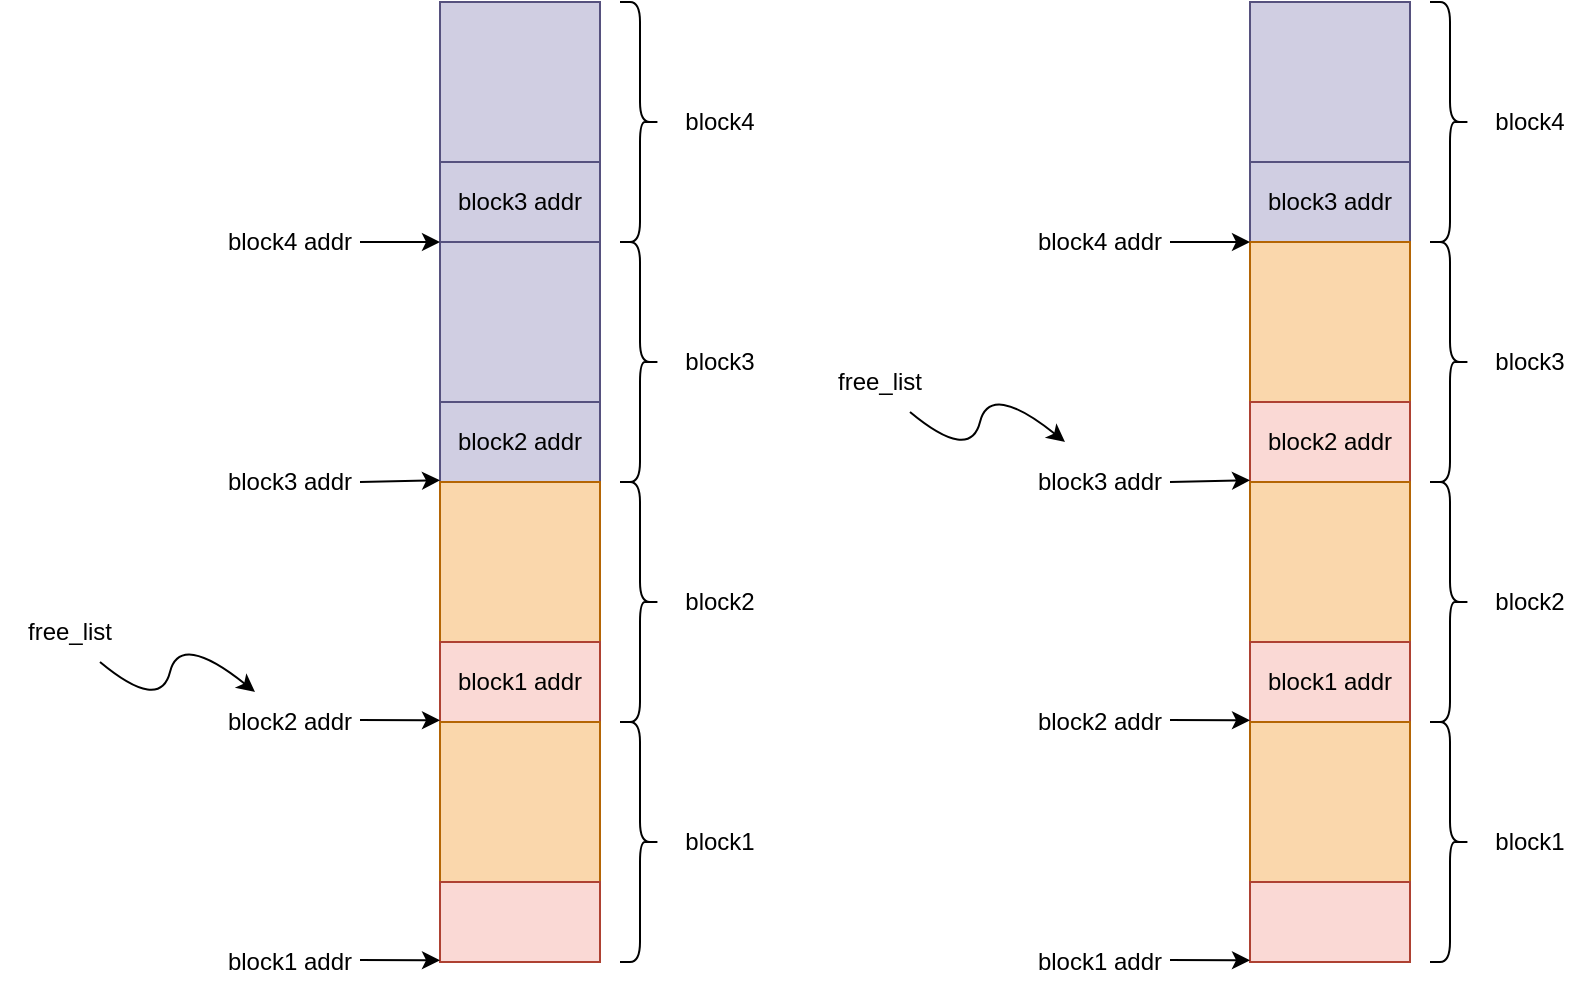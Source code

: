 <mxfile>
    <diagram id="HQUtkwuXZnpUhqAkpn8E" name="Page-3">
        <mxGraphModel dx="1943" dy="901" grid="1" gridSize="10" guides="1" tooltips="1" connect="1" arrows="1" fold="1" page="1" pageScale="1" pageWidth="850" pageHeight="1100" math="0" shadow="0">
            <root>
                <mxCell id="0"/>
                <mxCell id="1" parent="0"/>
                <mxCell id="Wj2gzKZm5fQm7VKQhD4e-1" value="" style="rounded=0;whiteSpace=wrap;html=1;fillColor=#fad7ac;strokeColor=#b46504;" vertex="1" parent="1">
                    <mxGeometry x="200" y="160" width="80" height="80" as="geometry"/>
                </mxCell>
                <mxCell id="Wj2gzKZm5fQm7VKQhD4e-2" value="block3 addr" style="rounded=0;whiteSpace=wrap;html=1;fillColor=#d0cee2;strokeColor=#56517e;" vertex="1" parent="1">
                    <mxGeometry x="200" y="240" width="80" height="40" as="geometry"/>
                </mxCell>
                <mxCell id="Wj2gzKZm5fQm7VKQhD4e-3" value="" style="rounded=0;whiteSpace=wrap;html=1;fillColor=#fad7ac;strokeColor=#b46504;" vertex="1" parent="1">
                    <mxGeometry x="200" y="280" width="80" height="80" as="geometry"/>
                </mxCell>
                <mxCell id="Wj2gzKZm5fQm7VKQhD4e-4" value="block2 addr" style="rounded=0;whiteSpace=wrap;html=1;fillColor=#fad9d5;strokeColor=#ae4132;fontColor=#000000;" vertex="1" parent="1">
                    <mxGeometry x="200" y="360" width="80" height="40" as="geometry"/>
                </mxCell>
                <mxCell id="Wj2gzKZm5fQm7VKQhD4e-5" value="" style="rounded=0;whiteSpace=wrap;html=1;fillColor=#fad7ac;strokeColor=#b46504;" vertex="1" parent="1">
                    <mxGeometry x="200" y="400" width="80" height="80" as="geometry"/>
                </mxCell>
                <mxCell id="Wj2gzKZm5fQm7VKQhD4e-6" value="block1 addr" style="rounded=0;whiteSpace=wrap;html=1;fillColor=#fad9d5;strokeColor=#ae4132;fontColor=#000000;" vertex="1" parent="1">
                    <mxGeometry x="200" y="480" width="80" height="40" as="geometry"/>
                </mxCell>
                <mxCell id="Wj2gzKZm5fQm7VKQhD4e-7" value="" style="rounded=0;whiteSpace=wrap;html=1;fillColor=#fad7ac;strokeColor=#b46504;" vertex="1" parent="1">
                    <mxGeometry x="200" y="520" width="80" height="80" as="geometry"/>
                </mxCell>
                <mxCell id="Wj2gzKZm5fQm7VKQhD4e-8" value="" style="rounded=0;whiteSpace=wrap;html=1;fillColor=#fad9d5;strokeColor=#ae4132;fontColor=#000000;" vertex="1" parent="1">
                    <mxGeometry x="200" y="600" width="80" height="40" as="geometry"/>
                </mxCell>
                <mxCell id="Wj2gzKZm5fQm7VKQhD4e-9" value="" style="shape=curlyBracket;whiteSpace=wrap;html=1;rounded=1;flipH=1;labelPosition=right;verticalLabelPosition=middle;align=left;verticalAlign=middle;" vertex="1" parent="1">
                    <mxGeometry x="290" y="520" width="20" height="120" as="geometry"/>
                </mxCell>
                <mxCell id="Wj2gzKZm5fQm7VKQhD4e-10" value="" style="shape=curlyBracket;whiteSpace=wrap;html=1;rounded=1;flipH=1;labelPosition=right;verticalLabelPosition=middle;align=left;verticalAlign=middle;" vertex="1" parent="1">
                    <mxGeometry x="290" y="400" width="20" height="120" as="geometry"/>
                </mxCell>
                <mxCell id="Wj2gzKZm5fQm7VKQhD4e-11" value="" style="shape=curlyBracket;whiteSpace=wrap;html=1;rounded=1;flipH=1;labelPosition=right;verticalLabelPosition=middle;align=left;verticalAlign=middle;" vertex="1" parent="1">
                    <mxGeometry x="290" y="280" width="20" height="120" as="geometry"/>
                </mxCell>
                <mxCell id="Wj2gzKZm5fQm7VKQhD4e-12" value="" style="shape=curlyBracket;whiteSpace=wrap;html=1;rounded=1;flipH=1;labelPosition=right;verticalLabelPosition=middle;align=left;verticalAlign=middle;" vertex="1" parent="1">
                    <mxGeometry x="290" y="160" width="20" height="120" as="geometry"/>
                </mxCell>
                <mxCell id="Wj2gzKZm5fQm7VKQhD4e-13" value="block1" style="text;html=1;strokeColor=none;fillColor=none;align=center;verticalAlign=middle;whiteSpace=wrap;rounded=0;" vertex="1" parent="1">
                    <mxGeometry x="320" y="565" width="40" height="30" as="geometry"/>
                </mxCell>
                <mxCell id="Wj2gzKZm5fQm7VKQhD4e-14" value="block4" style="text;html=1;strokeColor=none;fillColor=none;align=center;verticalAlign=middle;whiteSpace=wrap;rounded=0;" vertex="1" parent="1">
                    <mxGeometry x="320" y="205" width="40" height="30" as="geometry"/>
                </mxCell>
                <mxCell id="Wj2gzKZm5fQm7VKQhD4e-15" value="block3" style="text;html=1;strokeColor=none;fillColor=none;align=center;verticalAlign=middle;whiteSpace=wrap;rounded=0;" vertex="1" parent="1">
                    <mxGeometry x="320" y="325" width="40" height="30" as="geometry"/>
                </mxCell>
                <mxCell id="Wj2gzKZm5fQm7VKQhD4e-16" value="block2" style="text;html=1;strokeColor=none;fillColor=none;align=center;verticalAlign=middle;whiteSpace=wrap;rounded=0;" vertex="1" parent="1">
                    <mxGeometry x="320" y="445" width="40" height="30" as="geometry"/>
                </mxCell>
                <mxCell id="Wj2gzKZm5fQm7VKQhD4e-17" value="" style="endArrow=classic;html=1;entryX=0;entryY=0;entryDx=0;entryDy=0;" edge="1" parent="1">
                    <mxGeometry width="50" height="50" relative="1" as="geometry">
                        <mxPoint x="160" y="280" as="sourcePoint"/>
                        <mxPoint x="200" y="280" as="targetPoint"/>
                    </mxGeometry>
                </mxCell>
                <mxCell id="Wj2gzKZm5fQm7VKQhD4e-18" value="" style="endArrow=classic;html=1;entryX=0;entryY=0;entryDx=0;entryDy=0;" edge="1" parent="1">
                    <mxGeometry width="50" height="50" relative="1" as="geometry">
                        <mxPoint x="160" y="400" as="sourcePoint"/>
                        <mxPoint x="200" y="399.17" as="targetPoint"/>
                    </mxGeometry>
                </mxCell>
                <mxCell id="Wj2gzKZm5fQm7VKQhD4e-19" value="" style="endArrow=classic;html=1;entryX=0;entryY=0;entryDx=0;entryDy=0;" edge="1" parent="1">
                    <mxGeometry width="50" height="50" relative="1" as="geometry">
                        <mxPoint x="160" y="519" as="sourcePoint"/>
                        <mxPoint x="200" y="519.17" as="targetPoint"/>
                    </mxGeometry>
                </mxCell>
                <mxCell id="Wj2gzKZm5fQm7VKQhD4e-20" value="" style="endArrow=classic;html=1;entryX=0;entryY=0;entryDx=0;entryDy=0;" edge="1" parent="1">
                    <mxGeometry width="50" height="50" relative="1" as="geometry">
                        <mxPoint x="160" y="639" as="sourcePoint"/>
                        <mxPoint x="200" y="639.17" as="targetPoint"/>
                    </mxGeometry>
                </mxCell>
                <mxCell id="Wj2gzKZm5fQm7VKQhD4e-21" value="block1 addr" style="text;html=1;strokeColor=none;fillColor=none;align=center;verticalAlign=middle;whiteSpace=wrap;rounded=0;" vertex="1" parent="1">
                    <mxGeometry x="90" y="630" width="70" height="20" as="geometry"/>
                </mxCell>
                <mxCell id="Wj2gzKZm5fQm7VKQhD4e-22" value="block2 addr" style="text;html=1;strokeColor=none;fillColor=none;align=center;verticalAlign=middle;whiteSpace=wrap;rounded=0;" vertex="1" parent="1">
                    <mxGeometry x="90" y="510" width="70" height="20" as="geometry"/>
                </mxCell>
                <mxCell id="Wj2gzKZm5fQm7VKQhD4e-23" value="block3 addr" style="text;html=1;strokeColor=none;fillColor=none;align=center;verticalAlign=middle;whiteSpace=wrap;rounded=0;" vertex="1" parent="1">
                    <mxGeometry x="90" y="390" width="70" height="20" as="geometry"/>
                </mxCell>
                <mxCell id="Wj2gzKZm5fQm7VKQhD4e-24" value="block4 addr" style="text;html=1;strokeColor=none;fillColor=none;align=center;verticalAlign=middle;whiteSpace=wrap;rounded=0;" vertex="1" parent="1">
                    <mxGeometry x="90" y="270" width="70" height="20" as="geometry"/>
                </mxCell>
                <mxCell id="Wj2gzKZm5fQm7VKQhD4e-25" value="" style="curved=1;endArrow=classic;html=1;entryX=0.25;entryY=0;entryDx=0;entryDy=0;" edge="1" parent="1">
                    <mxGeometry width="50" height="50" relative="1" as="geometry">
                        <mxPoint x="30" y="365" as="sourcePoint"/>
                        <mxPoint x="107.5" y="380" as="targetPoint"/>
                        <Array as="points">
                            <mxPoint x="60" y="390"/>
                            <mxPoint x="70" y="350"/>
                        </Array>
                    </mxGeometry>
                </mxCell>
                <mxCell id="Wj2gzKZm5fQm7VKQhD4e-26" value="free_list" style="text;html=1;strokeColor=none;fillColor=none;align=center;verticalAlign=middle;whiteSpace=wrap;rounded=0;" vertex="1" parent="1">
                    <mxGeometry x="-20" y="340" width="70" height="20" as="geometry"/>
                </mxCell>
                <mxCell id="Wj2gzKZm5fQm7VKQhD4e-27" value="" style="rounded=0;whiteSpace=wrap;html=1;fillColor=#d0cee2;strokeColor=#56517e;" vertex="1" parent="1">
                    <mxGeometry x="200" y="160" width="80" height="80" as="geometry"/>
                </mxCell>
                <mxCell id="Wj2gzKZm5fQm7VKQhD4e-28" value="" style="rounded=0;whiteSpace=wrap;html=1;fillColor=#fad7ac;strokeColor=#b46504;" vertex="1" parent="1">
                    <mxGeometry x="-205" y="160" width="80" height="80" as="geometry"/>
                </mxCell>
                <mxCell id="Wj2gzKZm5fQm7VKQhD4e-29" value="block3 addr" style="rounded=0;whiteSpace=wrap;html=1;fillColor=#d0cee2;strokeColor=#56517e;" vertex="1" parent="1">
                    <mxGeometry x="-205" y="240" width="80" height="40" as="geometry"/>
                </mxCell>
                <mxCell id="Wj2gzKZm5fQm7VKQhD4e-30" value="" style="rounded=0;whiteSpace=wrap;html=1;fillColor=#d0cee2;strokeColor=#56517e;" vertex="1" parent="1">
                    <mxGeometry x="-205" y="280" width="80" height="80" as="geometry"/>
                </mxCell>
                <mxCell id="Wj2gzKZm5fQm7VKQhD4e-31" value="block2 addr" style="rounded=0;whiteSpace=wrap;html=1;fillColor=#d0cee2;strokeColor=#56517e;" vertex="1" parent="1">
                    <mxGeometry x="-205" y="360" width="80" height="40" as="geometry"/>
                </mxCell>
                <mxCell id="Wj2gzKZm5fQm7VKQhD4e-32" value="" style="rounded=0;whiteSpace=wrap;html=1;fillColor=#fad7ac;strokeColor=#b46504;" vertex="1" parent="1">
                    <mxGeometry x="-205" y="400" width="80" height="80" as="geometry"/>
                </mxCell>
                <mxCell id="Wj2gzKZm5fQm7VKQhD4e-33" value="block1 addr" style="rounded=0;whiteSpace=wrap;html=1;fillColor=#fad9d5;strokeColor=#ae4132;fontColor=#000000;" vertex="1" parent="1">
                    <mxGeometry x="-205" y="480" width="80" height="40" as="geometry"/>
                </mxCell>
                <mxCell id="Wj2gzKZm5fQm7VKQhD4e-34" value="" style="rounded=0;whiteSpace=wrap;html=1;fillColor=#fad7ac;strokeColor=#b46504;" vertex="1" parent="1">
                    <mxGeometry x="-205" y="520" width="80" height="80" as="geometry"/>
                </mxCell>
                <mxCell id="Wj2gzKZm5fQm7VKQhD4e-35" value="" style="rounded=0;whiteSpace=wrap;html=1;fillColor=#fad9d5;strokeColor=#ae4132;fontColor=#000000;" vertex="1" parent="1">
                    <mxGeometry x="-205" y="600" width="80" height="40" as="geometry"/>
                </mxCell>
                <mxCell id="Wj2gzKZm5fQm7VKQhD4e-36" value="" style="shape=curlyBracket;whiteSpace=wrap;html=1;rounded=1;flipH=1;labelPosition=right;verticalLabelPosition=middle;align=left;verticalAlign=middle;" vertex="1" parent="1">
                    <mxGeometry x="-115" y="520" width="20" height="120" as="geometry"/>
                </mxCell>
                <mxCell id="Wj2gzKZm5fQm7VKQhD4e-37" value="" style="shape=curlyBracket;whiteSpace=wrap;html=1;rounded=1;flipH=1;labelPosition=right;verticalLabelPosition=middle;align=left;verticalAlign=middle;" vertex="1" parent="1">
                    <mxGeometry x="-115" y="400" width="20" height="120" as="geometry"/>
                </mxCell>
                <mxCell id="Wj2gzKZm5fQm7VKQhD4e-38" value="" style="shape=curlyBracket;whiteSpace=wrap;html=1;rounded=1;flipH=1;labelPosition=right;verticalLabelPosition=middle;align=left;verticalAlign=middle;" vertex="1" parent="1">
                    <mxGeometry x="-115" y="280" width="20" height="120" as="geometry"/>
                </mxCell>
                <mxCell id="Wj2gzKZm5fQm7VKQhD4e-39" value="" style="shape=curlyBracket;whiteSpace=wrap;html=1;rounded=1;flipH=1;labelPosition=right;verticalLabelPosition=middle;align=left;verticalAlign=middle;" vertex="1" parent="1">
                    <mxGeometry x="-115" y="160" width="20" height="120" as="geometry"/>
                </mxCell>
                <mxCell id="Wj2gzKZm5fQm7VKQhD4e-40" value="block1" style="text;html=1;strokeColor=none;fillColor=none;align=center;verticalAlign=middle;whiteSpace=wrap;rounded=0;" vertex="1" parent="1">
                    <mxGeometry x="-85" y="565" width="40" height="30" as="geometry"/>
                </mxCell>
                <mxCell id="Wj2gzKZm5fQm7VKQhD4e-41" value="block4" style="text;html=1;strokeColor=none;fillColor=none;align=center;verticalAlign=middle;whiteSpace=wrap;rounded=0;" vertex="1" parent="1">
                    <mxGeometry x="-85" y="205" width="40" height="30" as="geometry"/>
                </mxCell>
                <mxCell id="Wj2gzKZm5fQm7VKQhD4e-42" value="block3" style="text;html=1;strokeColor=none;fillColor=none;align=center;verticalAlign=middle;whiteSpace=wrap;rounded=0;" vertex="1" parent="1">
                    <mxGeometry x="-85" y="325" width="40" height="30" as="geometry"/>
                </mxCell>
                <mxCell id="Wj2gzKZm5fQm7VKQhD4e-43" value="block2" style="text;html=1;strokeColor=none;fillColor=none;align=center;verticalAlign=middle;whiteSpace=wrap;rounded=0;" vertex="1" parent="1">
                    <mxGeometry x="-85" y="445" width="40" height="30" as="geometry"/>
                </mxCell>
                <mxCell id="Wj2gzKZm5fQm7VKQhD4e-44" value="" style="endArrow=classic;html=1;entryX=0;entryY=0;entryDx=0;entryDy=0;" edge="1" parent="1">
                    <mxGeometry width="50" height="50" relative="1" as="geometry">
                        <mxPoint x="-245" y="280" as="sourcePoint"/>
                        <mxPoint x="-205" y="280" as="targetPoint"/>
                    </mxGeometry>
                </mxCell>
                <mxCell id="Wj2gzKZm5fQm7VKQhD4e-45" value="" style="endArrow=classic;html=1;entryX=0;entryY=0;entryDx=0;entryDy=0;" edge="1" parent="1">
                    <mxGeometry width="50" height="50" relative="1" as="geometry">
                        <mxPoint x="-245" y="400" as="sourcePoint"/>
                        <mxPoint x="-205" y="399.17" as="targetPoint"/>
                    </mxGeometry>
                </mxCell>
                <mxCell id="Wj2gzKZm5fQm7VKQhD4e-46" value="" style="endArrow=classic;html=1;entryX=0;entryY=0;entryDx=0;entryDy=0;" edge="1" parent="1">
                    <mxGeometry width="50" height="50" relative="1" as="geometry">
                        <mxPoint x="-245" y="519" as="sourcePoint"/>
                        <mxPoint x="-205" y="519.17" as="targetPoint"/>
                    </mxGeometry>
                </mxCell>
                <mxCell id="Wj2gzKZm5fQm7VKQhD4e-47" value="" style="endArrow=classic;html=1;entryX=0;entryY=0;entryDx=0;entryDy=0;" edge="1" parent="1">
                    <mxGeometry width="50" height="50" relative="1" as="geometry">
                        <mxPoint x="-245" y="639" as="sourcePoint"/>
                        <mxPoint x="-205" y="639.17" as="targetPoint"/>
                    </mxGeometry>
                </mxCell>
                <mxCell id="Wj2gzKZm5fQm7VKQhD4e-48" value="block1 addr" style="text;html=1;strokeColor=none;fillColor=none;align=center;verticalAlign=middle;whiteSpace=wrap;rounded=0;" vertex="1" parent="1">
                    <mxGeometry x="-315" y="630" width="70" height="20" as="geometry"/>
                </mxCell>
                <mxCell id="Wj2gzKZm5fQm7VKQhD4e-49" value="block2 addr" style="text;html=1;strokeColor=none;fillColor=none;align=center;verticalAlign=middle;whiteSpace=wrap;rounded=0;" vertex="1" parent="1">
                    <mxGeometry x="-315" y="510" width="70" height="20" as="geometry"/>
                </mxCell>
                <mxCell id="Wj2gzKZm5fQm7VKQhD4e-50" value="block3 addr" style="text;html=1;strokeColor=none;fillColor=none;align=center;verticalAlign=middle;whiteSpace=wrap;rounded=0;" vertex="1" parent="1">
                    <mxGeometry x="-315" y="390" width="70" height="20" as="geometry"/>
                </mxCell>
                <mxCell id="Wj2gzKZm5fQm7VKQhD4e-51" value="block4 addr" style="text;html=1;strokeColor=none;fillColor=none;align=center;verticalAlign=middle;whiteSpace=wrap;rounded=0;" vertex="1" parent="1">
                    <mxGeometry x="-315" y="270" width="70" height="20" as="geometry"/>
                </mxCell>
                <mxCell id="Wj2gzKZm5fQm7VKQhD4e-52" value="" style="curved=1;endArrow=classic;html=1;entryX=0.25;entryY=0;entryDx=0;entryDy=0;" edge="1" parent="1">
                    <mxGeometry width="50" height="50" relative="1" as="geometry">
                        <mxPoint x="-375" y="490" as="sourcePoint"/>
                        <mxPoint x="-297.5" y="505" as="targetPoint"/>
                        <Array as="points">
                            <mxPoint x="-345" y="515"/>
                            <mxPoint x="-335" y="475"/>
                        </Array>
                    </mxGeometry>
                </mxCell>
                <mxCell id="Wj2gzKZm5fQm7VKQhD4e-53" value="free_list" style="text;html=1;strokeColor=none;fillColor=none;align=center;verticalAlign=middle;whiteSpace=wrap;rounded=0;" vertex="1" parent="1">
                    <mxGeometry x="-425" y="465" width="70" height="20" as="geometry"/>
                </mxCell>
                <mxCell id="Wj2gzKZm5fQm7VKQhD4e-54" value="" style="rounded=0;whiteSpace=wrap;html=1;fillColor=#d0cee2;strokeColor=#56517e;" vertex="1" parent="1">
                    <mxGeometry x="-205" y="160" width="80" height="80" as="geometry"/>
                </mxCell>
            </root>
        </mxGraphModel>
    </diagram>
    <diagram id="KrcwoJH-bcJXnGQvwVAi" name="Page-2">
        <mxGraphModel dx="2177" dy="1094" grid="1" gridSize="10" guides="1" tooltips="1" connect="1" arrows="1" fold="1" page="1" pageScale="1" pageWidth="850" pageHeight="1100" math="0" shadow="0">
            <root>
                <mxCell id="0"/>
                <mxCell id="1" parent="0"/>
                <mxCell id="SottTY__-MR0KvvPnSu5-1" value="" style="rounded=0;whiteSpace=wrap;html=1;fillColor=#fad7ac;strokeColor=#b46504;" vertex="1" parent="1">
                    <mxGeometry x="200" y="160" width="80" height="80" as="geometry"/>
                </mxCell>
                <mxCell id="SottTY__-MR0KvvPnSu5-2" value="block3 addr" style="rounded=0;whiteSpace=wrap;html=1;fillColor=#d0cee2;strokeColor=#56517e;" vertex="1" parent="1">
                    <mxGeometry x="200" y="240" width="80" height="40" as="geometry"/>
                </mxCell>
                <mxCell id="SottTY__-MR0KvvPnSu5-3" value="" style="rounded=0;whiteSpace=wrap;html=1;fillColor=#fad7ac;strokeColor=#b46504;" vertex="1" parent="1">
                    <mxGeometry x="200" y="280" width="80" height="80" as="geometry"/>
                </mxCell>
                <mxCell id="SottTY__-MR0KvvPnSu5-4" value="block2 addr" style="rounded=0;whiteSpace=wrap;html=1;fillColor=#fad9d5;strokeColor=#ae4132;fontColor=#000000;" vertex="1" parent="1">
                    <mxGeometry x="200" y="360" width="80" height="40" as="geometry"/>
                </mxCell>
                <mxCell id="SottTY__-MR0KvvPnSu5-5" value="" style="rounded=0;whiteSpace=wrap;html=1;fillColor=#fad7ac;strokeColor=#b46504;" vertex="1" parent="1">
                    <mxGeometry x="200" y="400" width="80" height="80" as="geometry"/>
                </mxCell>
                <mxCell id="SottTY__-MR0KvvPnSu5-6" value="block1 addr" style="rounded=0;whiteSpace=wrap;html=1;fillColor=#fad9d5;strokeColor=#ae4132;fontColor=#000000;" vertex="1" parent="1">
                    <mxGeometry x="200" y="480" width="80" height="40" as="geometry"/>
                </mxCell>
                <mxCell id="SottTY__-MR0KvvPnSu5-7" value="" style="rounded=0;whiteSpace=wrap;html=1;fillColor=#fad7ac;strokeColor=#b46504;" vertex="1" parent="1">
                    <mxGeometry x="200" y="520" width="80" height="80" as="geometry"/>
                </mxCell>
                <mxCell id="SottTY__-MR0KvvPnSu5-8" value="" style="rounded=0;whiteSpace=wrap;html=1;fillColor=#fad9d5;strokeColor=#ae4132;fontColor=#000000;" vertex="1" parent="1">
                    <mxGeometry x="200" y="600" width="80" height="40" as="geometry"/>
                </mxCell>
                <mxCell id="SottTY__-MR0KvvPnSu5-9" value="" style="shape=curlyBracket;whiteSpace=wrap;html=1;rounded=1;flipH=1;labelPosition=right;verticalLabelPosition=middle;align=left;verticalAlign=middle;" vertex="1" parent="1">
                    <mxGeometry x="290" y="520" width="20" height="120" as="geometry"/>
                </mxCell>
                <mxCell id="SottTY__-MR0KvvPnSu5-10" value="" style="shape=curlyBracket;whiteSpace=wrap;html=1;rounded=1;flipH=1;labelPosition=right;verticalLabelPosition=middle;align=left;verticalAlign=middle;" vertex="1" parent="1">
                    <mxGeometry x="290" y="400" width="20" height="120" as="geometry"/>
                </mxCell>
                <mxCell id="SottTY__-MR0KvvPnSu5-11" value="" style="shape=curlyBracket;whiteSpace=wrap;html=1;rounded=1;flipH=1;labelPosition=right;verticalLabelPosition=middle;align=left;verticalAlign=middle;" vertex="1" parent="1">
                    <mxGeometry x="290" y="280" width="20" height="120" as="geometry"/>
                </mxCell>
                <mxCell id="SottTY__-MR0KvvPnSu5-12" value="" style="shape=curlyBracket;whiteSpace=wrap;html=1;rounded=1;flipH=1;labelPosition=right;verticalLabelPosition=middle;align=left;verticalAlign=middle;" vertex="1" parent="1">
                    <mxGeometry x="290" y="160" width="20" height="120" as="geometry"/>
                </mxCell>
                <mxCell id="SottTY__-MR0KvvPnSu5-13" value="block1" style="text;html=1;strokeColor=none;fillColor=none;align=center;verticalAlign=middle;whiteSpace=wrap;rounded=0;" vertex="1" parent="1">
                    <mxGeometry x="320" y="565" width="40" height="30" as="geometry"/>
                </mxCell>
                <mxCell id="SottTY__-MR0KvvPnSu5-14" value="block4" style="text;html=1;strokeColor=none;fillColor=none;align=center;verticalAlign=middle;whiteSpace=wrap;rounded=0;" vertex="1" parent="1">
                    <mxGeometry x="320" y="205" width="40" height="30" as="geometry"/>
                </mxCell>
                <mxCell id="SottTY__-MR0KvvPnSu5-15" value="block3" style="text;html=1;strokeColor=none;fillColor=none;align=center;verticalAlign=middle;whiteSpace=wrap;rounded=0;" vertex="1" parent="1">
                    <mxGeometry x="320" y="325" width="40" height="30" as="geometry"/>
                </mxCell>
                <mxCell id="SottTY__-MR0KvvPnSu5-16" value="block2" style="text;html=1;strokeColor=none;fillColor=none;align=center;verticalAlign=middle;whiteSpace=wrap;rounded=0;" vertex="1" parent="1">
                    <mxGeometry x="320" y="445" width="40" height="30" as="geometry"/>
                </mxCell>
                <mxCell id="SottTY__-MR0KvvPnSu5-17" value="" style="endArrow=classic;html=1;entryX=0;entryY=0;entryDx=0;entryDy=0;" edge="1" parent="1">
                    <mxGeometry width="50" height="50" relative="1" as="geometry">
                        <mxPoint x="160" y="280" as="sourcePoint"/>
                        <mxPoint x="200" y="280" as="targetPoint"/>
                    </mxGeometry>
                </mxCell>
                <mxCell id="SottTY__-MR0KvvPnSu5-18" value="" style="endArrow=classic;html=1;entryX=0;entryY=0;entryDx=0;entryDy=0;" edge="1" parent="1">
                    <mxGeometry width="50" height="50" relative="1" as="geometry">
                        <mxPoint x="160" y="400" as="sourcePoint"/>
                        <mxPoint x="200" y="399.17" as="targetPoint"/>
                    </mxGeometry>
                </mxCell>
                <mxCell id="SottTY__-MR0KvvPnSu5-19" value="" style="endArrow=classic;html=1;entryX=0;entryY=0;entryDx=0;entryDy=0;" edge="1" parent="1">
                    <mxGeometry width="50" height="50" relative="1" as="geometry">
                        <mxPoint x="160" y="519" as="sourcePoint"/>
                        <mxPoint x="200" y="519.17" as="targetPoint"/>
                    </mxGeometry>
                </mxCell>
                <mxCell id="SottTY__-MR0KvvPnSu5-20" value="" style="endArrow=classic;html=1;entryX=0;entryY=0;entryDx=0;entryDy=0;" edge="1" parent="1">
                    <mxGeometry width="50" height="50" relative="1" as="geometry">
                        <mxPoint x="160" y="639" as="sourcePoint"/>
                        <mxPoint x="200" y="639.17" as="targetPoint"/>
                    </mxGeometry>
                </mxCell>
                <mxCell id="SottTY__-MR0KvvPnSu5-21" value="block1 addr" style="text;html=1;strokeColor=none;fillColor=none;align=center;verticalAlign=middle;whiteSpace=wrap;rounded=0;" vertex="1" parent="1">
                    <mxGeometry x="90" y="630" width="70" height="20" as="geometry"/>
                </mxCell>
                <mxCell id="SottTY__-MR0KvvPnSu5-22" value="block2 addr" style="text;html=1;strokeColor=none;fillColor=none;align=center;verticalAlign=middle;whiteSpace=wrap;rounded=0;" vertex="1" parent="1">
                    <mxGeometry x="90" y="510" width="70" height="20" as="geometry"/>
                </mxCell>
                <mxCell id="SottTY__-MR0KvvPnSu5-23" value="block3 addr" style="text;html=1;strokeColor=none;fillColor=none;align=center;verticalAlign=middle;whiteSpace=wrap;rounded=0;" vertex="1" parent="1">
                    <mxGeometry x="90" y="390" width="70" height="20" as="geometry"/>
                </mxCell>
                <mxCell id="SottTY__-MR0KvvPnSu5-24" value="block4 addr" style="text;html=1;strokeColor=none;fillColor=none;align=center;verticalAlign=middle;whiteSpace=wrap;rounded=0;" vertex="1" parent="1">
                    <mxGeometry x="90" y="270" width="70" height="20" as="geometry"/>
                </mxCell>
                <mxCell id="SottTY__-MR0KvvPnSu5-25" value="" style="curved=1;endArrow=classic;html=1;entryX=0.25;entryY=0;entryDx=0;entryDy=0;" edge="1" parent="1">
                    <mxGeometry width="50" height="50" relative="1" as="geometry">
                        <mxPoint x="30" y="365" as="sourcePoint"/>
                        <mxPoint x="107.5" y="380" as="targetPoint"/>
                        <Array as="points">
                            <mxPoint x="60" y="390"/>
                            <mxPoint x="70" y="350"/>
                        </Array>
                    </mxGeometry>
                </mxCell>
                <mxCell id="SottTY__-MR0KvvPnSu5-26" value="free_list" style="text;html=1;strokeColor=none;fillColor=none;align=center;verticalAlign=middle;whiteSpace=wrap;rounded=0;" vertex="1" parent="1">
                    <mxGeometry x="-20" y="340" width="70" height="20" as="geometry"/>
                </mxCell>
                <mxCell id="SottTY__-MR0KvvPnSu5-27" value="" style="rounded=0;whiteSpace=wrap;html=1;fillColor=#d0cee2;strokeColor=#56517e;" vertex="1" parent="1">
                    <mxGeometry x="200" y="160" width="80" height="80" as="geometry"/>
                </mxCell>
                <mxCell id="SottTY__-MR0KvvPnSu5-28" value="" style="rounded=0;whiteSpace=wrap;html=1;fillColor=#fad7ac;strokeColor=#b46504;" vertex="1" parent="1">
                    <mxGeometry x="620" y="155" width="80" height="80" as="geometry"/>
                </mxCell>
                <mxCell id="SottTY__-MR0KvvPnSu5-29" value="block3 addr" style="rounded=0;whiteSpace=wrap;html=1;fillColor=#d0cee2;strokeColor=#56517e;" vertex="1" parent="1">
                    <mxGeometry x="620" y="235" width="80" height="40" as="geometry"/>
                </mxCell>
                <mxCell id="SottTY__-MR0KvvPnSu5-30" value="" style="rounded=0;whiteSpace=wrap;html=1;fillColor=#d0cee2;strokeColor=#56517e;" vertex="1" parent="1">
                    <mxGeometry x="620" y="275" width="80" height="80" as="geometry"/>
                </mxCell>
                <mxCell id="SottTY__-MR0KvvPnSu5-31" value="block2 addr" style="rounded=0;whiteSpace=wrap;html=1;fillColor=#d0cee2;strokeColor=#56517e;" vertex="1" parent="1">
                    <mxGeometry x="620" y="355" width="80" height="40" as="geometry"/>
                </mxCell>
                <mxCell id="SottTY__-MR0KvvPnSu5-32" value="" style="rounded=0;whiteSpace=wrap;html=1;fillColor=#fad7ac;strokeColor=#b46504;" vertex="1" parent="1">
                    <mxGeometry x="620" y="395" width="80" height="80" as="geometry"/>
                </mxCell>
                <mxCell id="SottTY__-MR0KvvPnSu5-33" value="block1 addr" style="rounded=0;whiteSpace=wrap;html=1;fillColor=#fad9d5;strokeColor=#ae4132;fontColor=#000000;" vertex="1" parent="1">
                    <mxGeometry x="620" y="475" width="80" height="40" as="geometry"/>
                </mxCell>
                <mxCell id="SottTY__-MR0KvvPnSu5-34" value="" style="rounded=0;whiteSpace=wrap;html=1;fillColor=#fad7ac;strokeColor=#b46504;" vertex="1" parent="1">
                    <mxGeometry x="620" y="515" width="80" height="80" as="geometry"/>
                </mxCell>
                <mxCell id="SottTY__-MR0KvvPnSu5-35" value="" style="rounded=0;whiteSpace=wrap;html=1;fillColor=#fad9d5;strokeColor=#ae4132;fontColor=#000000;" vertex="1" parent="1">
                    <mxGeometry x="620" y="595" width="80" height="40" as="geometry"/>
                </mxCell>
                <mxCell id="SottTY__-MR0KvvPnSu5-36" value="" style="shape=curlyBracket;whiteSpace=wrap;html=1;rounded=1;flipH=1;labelPosition=right;verticalLabelPosition=middle;align=left;verticalAlign=middle;" vertex="1" parent="1">
                    <mxGeometry x="710" y="515" width="20" height="120" as="geometry"/>
                </mxCell>
                <mxCell id="SottTY__-MR0KvvPnSu5-37" value="" style="shape=curlyBracket;whiteSpace=wrap;html=1;rounded=1;flipH=1;labelPosition=right;verticalLabelPosition=middle;align=left;verticalAlign=middle;" vertex="1" parent="1">
                    <mxGeometry x="710" y="395" width="20" height="120" as="geometry"/>
                </mxCell>
                <mxCell id="SottTY__-MR0KvvPnSu5-38" value="" style="shape=curlyBracket;whiteSpace=wrap;html=1;rounded=1;flipH=1;labelPosition=right;verticalLabelPosition=middle;align=left;verticalAlign=middle;" vertex="1" parent="1">
                    <mxGeometry x="710" y="275" width="20" height="120" as="geometry"/>
                </mxCell>
                <mxCell id="SottTY__-MR0KvvPnSu5-39" value="" style="shape=curlyBracket;whiteSpace=wrap;html=1;rounded=1;flipH=1;labelPosition=right;verticalLabelPosition=middle;align=left;verticalAlign=middle;" vertex="1" parent="1">
                    <mxGeometry x="710" y="155" width="20" height="120" as="geometry"/>
                </mxCell>
                <mxCell id="SottTY__-MR0KvvPnSu5-40" value="block1" style="text;html=1;strokeColor=none;fillColor=none;align=center;verticalAlign=middle;whiteSpace=wrap;rounded=0;" vertex="1" parent="1">
                    <mxGeometry x="740" y="560" width="40" height="30" as="geometry"/>
                </mxCell>
                <mxCell id="SottTY__-MR0KvvPnSu5-41" value="block4" style="text;html=1;strokeColor=none;fillColor=none;align=center;verticalAlign=middle;whiteSpace=wrap;rounded=0;" vertex="1" parent="1">
                    <mxGeometry x="740" y="200" width="40" height="30" as="geometry"/>
                </mxCell>
                <mxCell id="SottTY__-MR0KvvPnSu5-42" value="block3" style="text;html=1;strokeColor=none;fillColor=none;align=center;verticalAlign=middle;whiteSpace=wrap;rounded=0;" vertex="1" parent="1">
                    <mxGeometry x="740" y="320" width="40" height="30" as="geometry"/>
                </mxCell>
                <mxCell id="SottTY__-MR0KvvPnSu5-43" value="block2" style="text;html=1;strokeColor=none;fillColor=none;align=center;verticalAlign=middle;whiteSpace=wrap;rounded=0;" vertex="1" parent="1">
                    <mxGeometry x="740" y="440" width="40" height="30" as="geometry"/>
                </mxCell>
                <mxCell id="SottTY__-MR0KvvPnSu5-44" value="" style="endArrow=classic;html=1;entryX=0;entryY=0;entryDx=0;entryDy=0;" edge="1" parent="1">
                    <mxGeometry width="50" height="50" relative="1" as="geometry">
                        <mxPoint x="580" y="275" as="sourcePoint"/>
                        <mxPoint x="620" y="275" as="targetPoint"/>
                    </mxGeometry>
                </mxCell>
                <mxCell id="SottTY__-MR0KvvPnSu5-45" value="" style="endArrow=classic;html=1;entryX=0;entryY=0;entryDx=0;entryDy=0;" edge="1" parent="1">
                    <mxGeometry width="50" height="50" relative="1" as="geometry">
                        <mxPoint x="580" y="395" as="sourcePoint"/>
                        <mxPoint x="620" y="394.17" as="targetPoint"/>
                    </mxGeometry>
                </mxCell>
                <mxCell id="SottTY__-MR0KvvPnSu5-46" value="" style="endArrow=classic;html=1;entryX=0;entryY=0;entryDx=0;entryDy=0;" edge="1" parent="1">
                    <mxGeometry width="50" height="50" relative="1" as="geometry">
                        <mxPoint x="580" y="514" as="sourcePoint"/>
                        <mxPoint x="620" y="514.17" as="targetPoint"/>
                    </mxGeometry>
                </mxCell>
                <mxCell id="SottTY__-MR0KvvPnSu5-47" value="" style="endArrow=classic;html=1;entryX=0;entryY=0;entryDx=0;entryDy=0;" edge="1" parent="1">
                    <mxGeometry width="50" height="50" relative="1" as="geometry">
                        <mxPoint x="580" y="634" as="sourcePoint"/>
                        <mxPoint x="620" y="634.17" as="targetPoint"/>
                    </mxGeometry>
                </mxCell>
                <mxCell id="SottTY__-MR0KvvPnSu5-48" value="block1 addr" style="text;html=1;strokeColor=none;fillColor=none;align=center;verticalAlign=middle;whiteSpace=wrap;rounded=0;" vertex="1" parent="1">
                    <mxGeometry x="510" y="625" width="70" height="20" as="geometry"/>
                </mxCell>
                <mxCell id="SottTY__-MR0KvvPnSu5-49" value="block2 addr" style="text;html=1;strokeColor=none;fillColor=none;align=center;verticalAlign=middle;whiteSpace=wrap;rounded=0;" vertex="1" parent="1">
                    <mxGeometry x="510" y="505" width="70" height="20" as="geometry"/>
                </mxCell>
                <mxCell id="SottTY__-MR0KvvPnSu5-50" value="block3 addr" style="text;html=1;strokeColor=none;fillColor=none;align=center;verticalAlign=middle;whiteSpace=wrap;rounded=0;" vertex="1" parent="1">
                    <mxGeometry x="510" y="385" width="70" height="20" as="geometry"/>
                </mxCell>
                <mxCell id="SottTY__-MR0KvvPnSu5-51" value="block4 addr" style="text;html=1;strokeColor=none;fillColor=none;align=center;verticalAlign=middle;whiteSpace=wrap;rounded=0;" vertex="1" parent="1">
                    <mxGeometry x="510" y="265" width="70" height="20" as="geometry"/>
                </mxCell>
                <mxCell id="SottTY__-MR0KvvPnSu5-52" value="" style="curved=1;endArrow=classic;html=1;entryX=0.25;entryY=0;entryDx=0;entryDy=0;" edge="1" parent="1">
                    <mxGeometry width="50" height="50" relative="1" as="geometry">
                        <mxPoint x="450" y="485" as="sourcePoint"/>
                        <mxPoint x="527.5" y="500" as="targetPoint"/>
                        <Array as="points">
                            <mxPoint x="480" y="510"/>
                            <mxPoint x="490" y="470"/>
                        </Array>
                    </mxGeometry>
                </mxCell>
                <mxCell id="SottTY__-MR0KvvPnSu5-53" value="free_list" style="text;html=1;strokeColor=none;fillColor=none;align=center;verticalAlign=middle;whiteSpace=wrap;rounded=0;" vertex="1" parent="1">
                    <mxGeometry x="400" y="460" width="70" height="20" as="geometry"/>
                </mxCell>
                <mxCell id="SottTY__-MR0KvvPnSu5-54" value="" style="rounded=0;whiteSpace=wrap;html=1;fillColor=#d0cee2;strokeColor=#56517e;" vertex="1" parent="1">
                    <mxGeometry x="620" y="155" width="80" height="80" as="geometry"/>
                </mxCell>
            </root>
        </mxGraphModel>
    </diagram>
    <diagram id="rK6chXtfgTS4GVuafw9K" name="Page-1">
        <mxGraphModel dx="1779" dy="766" grid="1" gridSize="10" guides="1" tooltips="1" connect="1" arrows="1" fold="1" page="1" pageScale="1" pageWidth="850" pageHeight="1100" math="0" shadow="0">
            <root>
                <mxCell id="0"/>
                <mxCell id="1" parent="0"/>
                <mxCell id="2" value="" style="rounded=0;whiteSpace=wrap;html=1;fillColor=#fad7ac;strokeColor=#b46504;" vertex="1" parent="1">
                    <mxGeometry x="200" y="160" width="80" height="80" as="geometry"/>
                </mxCell>
                <mxCell id="3" value="block3 addr" style="rounded=0;whiteSpace=wrap;html=1;fillColor=#fad9d5;strokeColor=#ae4132;fontColor=#000000;" vertex="1" parent="1">
                    <mxGeometry x="200" y="240" width="80" height="40" as="geometry"/>
                </mxCell>
                <mxCell id="4" value="" style="rounded=0;whiteSpace=wrap;html=1;fillColor=#fad7ac;strokeColor=#b46504;" vertex="1" parent="1">
                    <mxGeometry x="200" y="280" width="80" height="80" as="geometry"/>
                </mxCell>
                <mxCell id="5" value="block2 addr" style="rounded=0;whiteSpace=wrap;html=1;fillColor=#fad9d5;strokeColor=#ae4132;fontColor=#000000;" vertex="1" parent="1">
                    <mxGeometry x="200" y="360" width="80" height="40" as="geometry"/>
                </mxCell>
                <mxCell id="6" value="" style="rounded=0;whiteSpace=wrap;html=1;fillColor=#fad7ac;strokeColor=#b46504;" vertex="1" parent="1">
                    <mxGeometry x="200" y="400" width="80" height="80" as="geometry"/>
                </mxCell>
                <mxCell id="7" value="block1 addr" style="rounded=0;whiteSpace=wrap;html=1;fillColor=#fad9d5;strokeColor=#ae4132;fontColor=#000000;" vertex="1" parent="1">
                    <mxGeometry x="200" y="480" width="80" height="40" as="geometry"/>
                </mxCell>
                <mxCell id="8" value="" style="rounded=0;whiteSpace=wrap;html=1;fillColor=#fad7ac;strokeColor=#b46504;" vertex="1" parent="1">
                    <mxGeometry x="200" y="520" width="80" height="80" as="geometry"/>
                </mxCell>
                <mxCell id="9" value="" style="rounded=0;whiteSpace=wrap;html=1;fillColor=#fad9d5;strokeColor=#ae4132;fontColor=#000000;" vertex="1" parent="1">
                    <mxGeometry x="200" y="600" width="80" height="40" as="geometry"/>
                </mxCell>
                <mxCell id="11" value="" style="shape=curlyBracket;whiteSpace=wrap;html=1;rounded=1;flipH=1;labelPosition=right;verticalLabelPosition=middle;align=left;verticalAlign=middle;" vertex="1" parent="1">
                    <mxGeometry x="290" y="520" width="20" height="120" as="geometry"/>
                </mxCell>
                <mxCell id="16" value="" style="shape=curlyBracket;whiteSpace=wrap;html=1;rounded=1;flipH=1;labelPosition=right;verticalLabelPosition=middle;align=left;verticalAlign=middle;" vertex="1" parent="1">
                    <mxGeometry x="290" y="400" width="20" height="120" as="geometry"/>
                </mxCell>
                <mxCell id="17" value="" style="shape=curlyBracket;whiteSpace=wrap;html=1;rounded=1;flipH=1;labelPosition=right;verticalLabelPosition=middle;align=left;verticalAlign=middle;" vertex="1" parent="1">
                    <mxGeometry x="290" y="280" width="20" height="120" as="geometry"/>
                </mxCell>
                <mxCell id="18" value="" style="shape=curlyBracket;whiteSpace=wrap;html=1;rounded=1;flipH=1;labelPosition=right;verticalLabelPosition=middle;align=left;verticalAlign=middle;" vertex="1" parent="1">
                    <mxGeometry x="290" y="160" width="20" height="120" as="geometry"/>
                </mxCell>
                <mxCell id="20" value="block1" style="text;html=1;strokeColor=none;fillColor=none;align=center;verticalAlign=middle;whiteSpace=wrap;rounded=0;" vertex="1" parent="1">
                    <mxGeometry x="320" y="565" width="40" height="30" as="geometry"/>
                </mxCell>
                <mxCell id="21" value="block4" style="text;html=1;strokeColor=none;fillColor=none;align=center;verticalAlign=middle;whiteSpace=wrap;rounded=0;" vertex="1" parent="1">
                    <mxGeometry x="320" y="205" width="40" height="30" as="geometry"/>
                </mxCell>
                <mxCell id="22" value="block3" style="text;html=1;strokeColor=none;fillColor=none;align=center;verticalAlign=middle;whiteSpace=wrap;rounded=0;" vertex="1" parent="1">
                    <mxGeometry x="320" y="325" width="40" height="30" as="geometry"/>
                </mxCell>
                <mxCell id="23" value="block2" style="text;html=1;strokeColor=none;fillColor=none;align=center;verticalAlign=middle;whiteSpace=wrap;rounded=0;" vertex="1" parent="1">
                    <mxGeometry x="320" y="445" width="40" height="30" as="geometry"/>
                </mxCell>
                <mxCell id="24" value="" style="endArrow=classic;html=1;entryX=0;entryY=0;entryDx=0;entryDy=0;" edge="1" parent="1">
                    <mxGeometry width="50" height="50" relative="1" as="geometry">
                        <mxPoint x="160" y="280" as="sourcePoint"/>
                        <mxPoint x="200" y="280" as="targetPoint"/>
                    </mxGeometry>
                </mxCell>
                <mxCell id="25" value="" style="endArrow=classic;html=1;entryX=0;entryY=0;entryDx=0;entryDy=0;" edge="1" parent="1">
                    <mxGeometry width="50" height="50" relative="1" as="geometry">
                        <mxPoint x="160" y="400" as="sourcePoint"/>
                        <mxPoint x="200" y="399.17" as="targetPoint"/>
                    </mxGeometry>
                </mxCell>
                <mxCell id="26" value="" style="endArrow=classic;html=1;entryX=0;entryY=0;entryDx=0;entryDy=0;" edge="1" parent="1">
                    <mxGeometry width="50" height="50" relative="1" as="geometry">
                        <mxPoint x="160" y="519" as="sourcePoint"/>
                        <mxPoint x="200" y="519.17" as="targetPoint"/>
                    </mxGeometry>
                </mxCell>
                <mxCell id="27" value="" style="endArrow=classic;html=1;entryX=0;entryY=0;entryDx=0;entryDy=0;" edge="1" parent="1">
                    <mxGeometry width="50" height="50" relative="1" as="geometry">
                        <mxPoint x="160" y="639" as="sourcePoint"/>
                        <mxPoint x="200" y="639.17" as="targetPoint"/>
                    </mxGeometry>
                </mxCell>
                <mxCell id="28" value="block1 addr" style="text;html=1;strokeColor=none;fillColor=none;align=center;verticalAlign=middle;whiteSpace=wrap;rounded=0;" vertex="1" parent="1">
                    <mxGeometry x="90" y="630" width="70" height="20" as="geometry"/>
                </mxCell>
                <mxCell id="29" value="block2 addr" style="text;html=1;strokeColor=none;fillColor=none;align=center;verticalAlign=middle;whiteSpace=wrap;rounded=0;" vertex="1" parent="1">
                    <mxGeometry x="90" y="510" width="70" height="20" as="geometry"/>
                </mxCell>
                <mxCell id="30" value="block3 addr" style="text;html=1;strokeColor=none;fillColor=none;align=center;verticalAlign=middle;whiteSpace=wrap;rounded=0;" vertex="1" parent="1">
                    <mxGeometry x="90" y="390" width="70" height="20" as="geometry"/>
                </mxCell>
                <mxCell id="31" value="block4 addr" style="text;html=1;strokeColor=none;fillColor=none;align=center;verticalAlign=middle;whiteSpace=wrap;rounded=0;" vertex="1" parent="1">
                    <mxGeometry x="90" y="270" width="70" height="20" as="geometry"/>
                </mxCell>
                <mxCell id="32" value="" style="curved=1;endArrow=classic;html=1;entryX=0.25;entryY=0;entryDx=0;entryDy=0;" edge="1" parent="1" target="31">
                    <mxGeometry width="50" height="50" relative="1" as="geometry">
                        <mxPoint x="30" y="255" as="sourcePoint"/>
                        <mxPoint x="80" y="205" as="targetPoint"/>
                        <Array as="points">
                            <mxPoint x="60" y="280"/>
                            <mxPoint x="70" y="240"/>
                        </Array>
                    </mxGeometry>
                </mxCell>
                <mxCell id="33" value="free_list" style="text;html=1;strokeColor=none;fillColor=none;align=center;verticalAlign=middle;whiteSpace=wrap;rounded=0;" vertex="1" parent="1">
                    <mxGeometry x="-20" y="230" width="70" height="20" as="geometry"/>
                </mxCell>
            </root>
        </mxGraphModel>
    </diagram>
</mxfile>